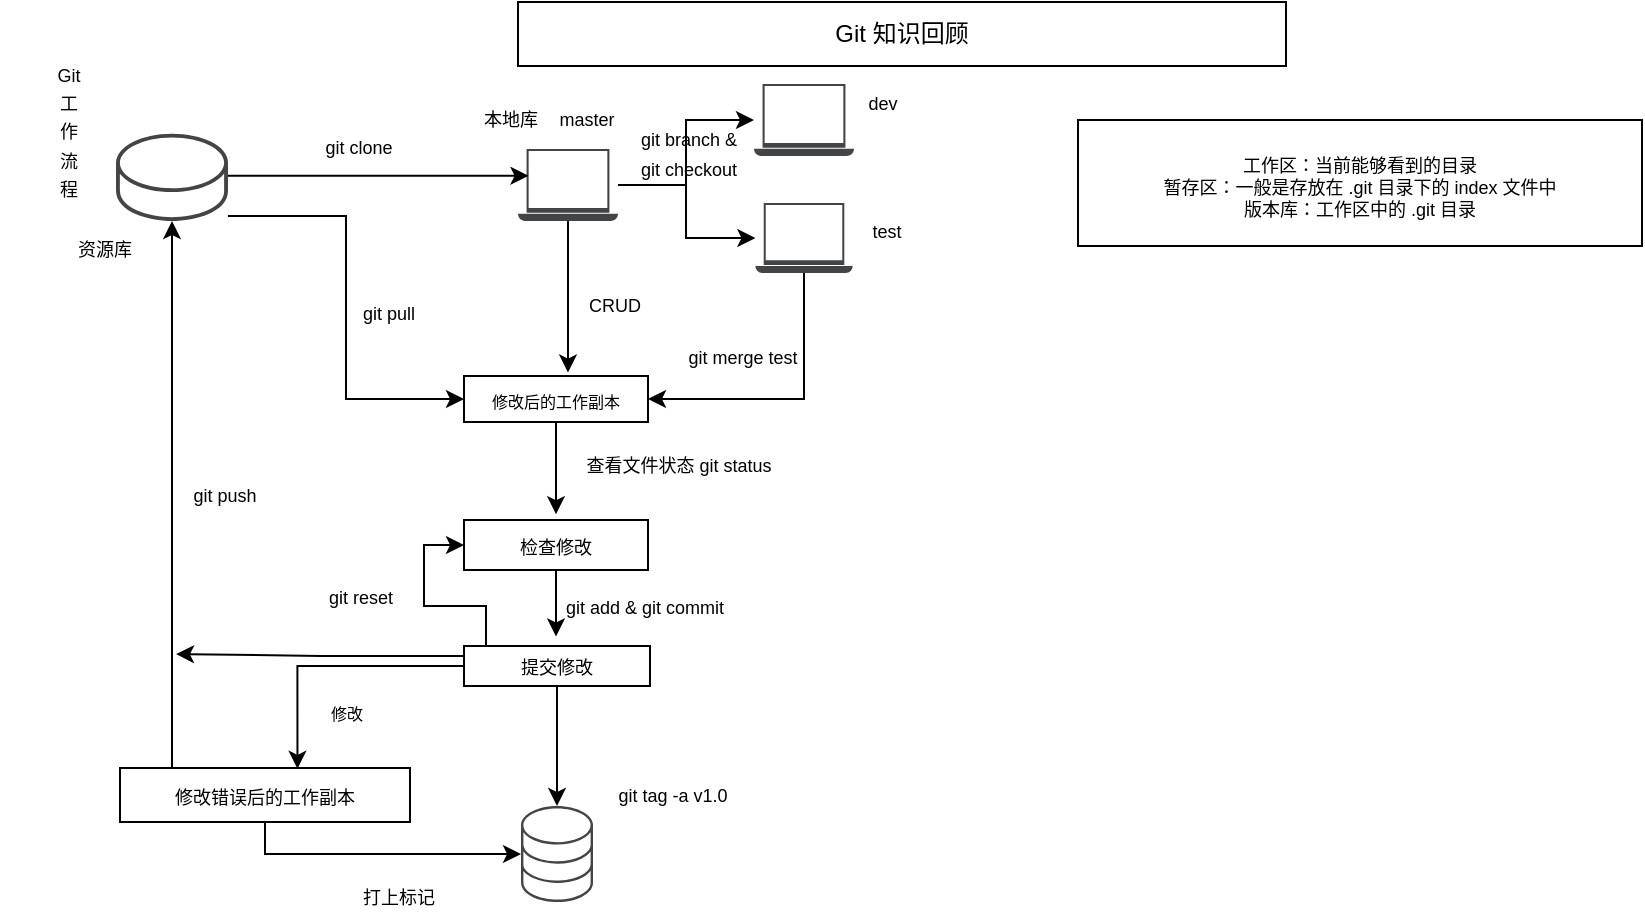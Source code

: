 <mxfile version="24.6.5" type="github">
  <diagram name="第 1 页" id="HkRbZNd1-bLU1L9o9ANq">
    <mxGraphModel dx="1845" dy="633" grid="0" gridSize="10" guides="1" tooltips="1" connect="1" arrows="1" fold="1" page="1" pageScale="1" pageWidth="827" pageHeight="1169" math="0" shadow="0">
      <root>
        <mxCell id="0" />
        <mxCell id="1" parent="0" />
        <mxCell id="0iZWDAUJeUsiaacEjxgt-1" value="Git 知识回顾" style="rounded=0;whiteSpace=wrap;html=1;" vertex="1" parent="1">
          <mxGeometry x="240" y="117" width="384" height="32" as="geometry" />
        </mxCell>
        <mxCell id="0iZWDAUJeUsiaacEjxgt-12" style="edgeStyle=orthogonalEdgeStyle;rounded=0;orthogonalLoop=1;jettySize=auto;html=1;entryX=0;entryY=0.5;entryDx=0;entryDy=0;" edge="1" parent="1" source="0iZWDAUJeUsiaacEjxgt-3" target="0iZWDAUJeUsiaacEjxgt-9">
          <mxGeometry relative="1" as="geometry">
            <Array as="points">
              <mxPoint x="154" y="224" />
              <mxPoint x="154" y="315" />
            </Array>
          </mxGeometry>
        </mxCell>
        <mxCell id="0iZWDAUJeUsiaacEjxgt-3" value="" style="sketch=0;pointerEvents=1;shadow=0;dashed=0;html=1;strokeColor=none;fillColor=#434445;aspect=fixed;labelPosition=center;verticalLabelPosition=bottom;verticalAlign=top;align=center;outlineConnect=0;shape=mxgraph.vvd.datastore;" vertex="1" parent="1">
          <mxGeometry x="39" y="182.82" width="56" height="43.68" as="geometry" />
        </mxCell>
        <mxCell id="0iZWDAUJeUsiaacEjxgt-4" value="&lt;font style=&quot;font-size: 9px;&quot;&gt;资源库&lt;/font&gt;" style="text;html=1;align=center;verticalAlign=middle;resizable=0;points=[];autosize=1;strokeColor=none;fillColor=none;" vertex="1" parent="1">
          <mxGeometry x="10.0" y="226.5" width="45" height="26" as="geometry" />
        </mxCell>
        <mxCell id="0iZWDAUJeUsiaacEjxgt-34" style="edgeStyle=orthogonalEdgeStyle;rounded=0;orthogonalLoop=1;jettySize=auto;html=1;" edge="1" parent="1" source="0iZWDAUJeUsiaacEjxgt-5">
          <mxGeometry relative="1" as="geometry">
            <mxPoint x="265.0" y="302.287" as="targetPoint" />
          </mxGeometry>
        </mxCell>
        <mxCell id="0iZWDAUJeUsiaacEjxgt-36" style="edgeStyle=orthogonalEdgeStyle;rounded=0;orthogonalLoop=1;jettySize=auto;html=1;" edge="1" parent="1" source="0iZWDAUJeUsiaacEjxgt-5" target="0iZWDAUJeUsiaacEjxgt-35">
          <mxGeometry relative="1" as="geometry" />
        </mxCell>
        <mxCell id="0iZWDAUJeUsiaacEjxgt-39" style="edgeStyle=orthogonalEdgeStyle;rounded=0;orthogonalLoop=1;jettySize=auto;html=1;" edge="1" parent="1" source="0iZWDAUJeUsiaacEjxgt-5" target="0iZWDAUJeUsiaacEjxgt-38">
          <mxGeometry relative="1" as="geometry">
            <Array as="points">
              <mxPoint x="324" y="209" />
              <mxPoint x="324" y="235" />
            </Array>
          </mxGeometry>
        </mxCell>
        <mxCell id="0iZWDAUJeUsiaacEjxgt-5" value="" style="sketch=0;pointerEvents=1;shadow=0;dashed=0;html=1;strokeColor=none;fillColor=#434445;aspect=fixed;labelPosition=center;verticalLabelPosition=bottom;verticalAlign=top;align=center;outlineConnect=0;shape=mxgraph.vvd.laptop;" vertex="1" parent="1">
          <mxGeometry x="240" y="190.5" width="50" height="36" as="geometry" />
        </mxCell>
        <mxCell id="0iZWDAUJeUsiaacEjxgt-6" value="&lt;font style=&quot;font-size: 9px;&quot;&gt;本地库&lt;/font&gt;" style="text;html=1;align=center;verticalAlign=middle;resizable=0;points=[];autosize=1;strokeColor=none;fillColor=none;" vertex="1" parent="1">
          <mxGeometry x="213" y="162" width="45" height="26" as="geometry" />
        </mxCell>
        <mxCell id="0iZWDAUJeUsiaacEjxgt-7" style="edgeStyle=orthogonalEdgeStyle;rounded=0;orthogonalLoop=1;jettySize=auto;html=1;entryX=0.105;entryY=0.372;entryDx=0;entryDy=0;entryPerimeter=0;" edge="1" parent="1" source="0iZWDAUJeUsiaacEjxgt-3" target="0iZWDAUJeUsiaacEjxgt-5">
          <mxGeometry relative="1" as="geometry">
            <Array as="points">
              <mxPoint x="165" y="205" />
            </Array>
          </mxGeometry>
        </mxCell>
        <mxCell id="0iZWDAUJeUsiaacEjxgt-8" value="&lt;font style=&quot;font-size: 9px;&quot;&gt;git clone&lt;/font&gt;" style="text;html=1;align=center;verticalAlign=middle;resizable=0;points=[];autosize=1;strokeColor=none;fillColor=none;" vertex="1" parent="1">
          <mxGeometry x="134" y="176" width="52" height="26" as="geometry" />
        </mxCell>
        <mxCell id="0iZWDAUJeUsiaacEjxgt-16" style="edgeStyle=orthogonalEdgeStyle;rounded=0;orthogonalLoop=1;jettySize=auto;html=1;" edge="1" parent="1" source="0iZWDAUJeUsiaacEjxgt-9">
          <mxGeometry relative="1" as="geometry">
            <mxPoint x="259" y="373.092" as="targetPoint" />
          </mxGeometry>
        </mxCell>
        <mxCell id="0iZWDAUJeUsiaacEjxgt-9" value="&lt;font style=&quot;font-size: 8px;&quot;&gt;修改后的工作副本&lt;/font&gt;" style="rounded=0;whiteSpace=wrap;html=1;" vertex="1" parent="1">
          <mxGeometry x="213" y="304" width="92" height="23" as="geometry" />
        </mxCell>
        <mxCell id="0iZWDAUJeUsiaacEjxgt-11" value="&lt;font style=&quot;font-size: 9px;&quot;&gt;CRUD&lt;/font&gt;" style="text;html=1;align=center;verticalAlign=middle;resizable=0;points=[];autosize=1;strokeColor=none;fillColor=none;" vertex="1" parent="1">
          <mxGeometry x="266" y="255" width="44" height="26" as="geometry" />
        </mxCell>
        <mxCell id="0iZWDAUJeUsiaacEjxgt-13" value="&lt;font style=&quot;font-size: 9px;&quot;&gt;git pull&lt;/font&gt;" style="text;html=1;align=center;verticalAlign=middle;resizable=0;points=[];autosize=1;strokeColor=none;fillColor=none;" vertex="1" parent="1">
          <mxGeometry x="153" y="259" width="44" height="26" as="geometry" />
        </mxCell>
        <mxCell id="0iZWDAUJeUsiaacEjxgt-20" style="edgeStyle=orthogonalEdgeStyle;rounded=0;orthogonalLoop=1;jettySize=auto;html=1;" edge="1" parent="1" source="0iZWDAUJeUsiaacEjxgt-14">
          <mxGeometry relative="1" as="geometry">
            <mxPoint x="259" y="434.241" as="targetPoint" />
          </mxGeometry>
        </mxCell>
        <mxCell id="0iZWDAUJeUsiaacEjxgt-14" value="&lt;font style=&quot;font-size: 9px;&quot;&gt;检查修改&lt;/font&gt;" style="rounded=0;whiteSpace=wrap;html=1;" vertex="1" parent="1">
          <mxGeometry x="213" y="376" width="92" height="25" as="geometry" />
        </mxCell>
        <mxCell id="0iZWDAUJeUsiaacEjxgt-17" value="&lt;font style=&quot;font-size: 9px;&quot;&gt;查看文件状态 git status&lt;/font&gt;" style="text;html=1;align=center;verticalAlign=middle;resizable=0;points=[];autosize=1;strokeColor=none;fillColor=none;" vertex="1" parent="1">
          <mxGeometry x="264" y="335" width="111" height="26" as="geometry" />
        </mxCell>
        <mxCell id="0iZWDAUJeUsiaacEjxgt-28" style="edgeStyle=orthogonalEdgeStyle;rounded=0;orthogonalLoop=1;jettySize=auto;html=1;exitX=0;exitY=0.25;exitDx=0;exitDy=0;" edge="1" parent="1" source="0iZWDAUJeUsiaacEjxgt-19">
          <mxGeometry relative="1" as="geometry">
            <mxPoint x="69" y="443" as="targetPoint" />
          </mxGeometry>
        </mxCell>
        <mxCell id="0iZWDAUJeUsiaacEjxgt-50" style="edgeStyle=orthogonalEdgeStyle;rounded=0;orthogonalLoop=1;jettySize=auto;html=1;" edge="1" parent="1" source="0iZWDAUJeUsiaacEjxgt-19" target="0iZWDAUJeUsiaacEjxgt-48">
          <mxGeometry relative="1" as="geometry" />
        </mxCell>
        <mxCell id="0iZWDAUJeUsiaacEjxgt-53" style="edgeStyle=orthogonalEdgeStyle;rounded=0;orthogonalLoop=1;jettySize=auto;html=1;entryX=0;entryY=0.5;entryDx=0;entryDy=0;" edge="1" parent="1" source="0iZWDAUJeUsiaacEjxgt-19" target="0iZWDAUJeUsiaacEjxgt-14">
          <mxGeometry relative="1" as="geometry">
            <Array as="points">
              <mxPoint x="224" y="419" />
              <mxPoint x="193" y="419" />
              <mxPoint x="193" y="389" />
            </Array>
          </mxGeometry>
        </mxCell>
        <mxCell id="0iZWDAUJeUsiaacEjxgt-19" value="&lt;font style=&quot;font-size: 9px;&quot;&gt;提交修改&lt;/font&gt;" style="rounded=0;whiteSpace=wrap;html=1;" vertex="1" parent="1">
          <mxGeometry x="213" y="439" width="93" height="20" as="geometry" />
        </mxCell>
        <mxCell id="0iZWDAUJeUsiaacEjxgt-21" value="&lt;font style=&quot;font-size: 9px;&quot;&gt;git add &amp;amp; git commit&lt;/font&gt;" style="text;html=1;align=center;verticalAlign=middle;resizable=0;points=[];autosize=1;strokeColor=none;fillColor=none;" vertex="1" parent="1">
          <mxGeometry x="254" y="406" width="97" height="26" as="geometry" />
        </mxCell>
        <mxCell id="0iZWDAUJeUsiaacEjxgt-26" style="edgeStyle=orthogonalEdgeStyle;rounded=0;orthogonalLoop=1;jettySize=auto;html=1;" edge="1" parent="1" source="0iZWDAUJeUsiaacEjxgt-22" target="0iZWDAUJeUsiaacEjxgt-3">
          <mxGeometry relative="1" as="geometry">
            <Array as="points">
              <mxPoint x="67" y="384" />
              <mxPoint x="67" y="384" />
            </Array>
          </mxGeometry>
        </mxCell>
        <mxCell id="0iZWDAUJeUsiaacEjxgt-49" style="edgeStyle=orthogonalEdgeStyle;rounded=0;orthogonalLoop=1;jettySize=auto;html=1;" edge="1" parent="1" source="0iZWDAUJeUsiaacEjxgt-22" target="0iZWDAUJeUsiaacEjxgt-48">
          <mxGeometry relative="1" as="geometry">
            <Array as="points">
              <mxPoint x="113" y="543" />
            </Array>
          </mxGeometry>
        </mxCell>
        <mxCell id="0iZWDAUJeUsiaacEjxgt-22" value="&lt;font style=&quot;font-size: 9px;&quot;&gt;修改错误后的工作副本&lt;/font&gt;" style="rounded=0;whiteSpace=wrap;html=1;" vertex="1" parent="1">
          <mxGeometry x="41" y="500" width="145" height="27" as="geometry" />
        </mxCell>
        <mxCell id="0iZWDAUJeUsiaacEjxgt-23" style="edgeStyle=orthogonalEdgeStyle;rounded=0;orthogonalLoop=1;jettySize=auto;html=1;entryX=0.612;entryY=0.014;entryDx=0;entryDy=0;entryPerimeter=0;" edge="1" parent="1" source="0iZWDAUJeUsiaacEjxgt-19" target="0iZWDAUJeUsiaacEjxgt-22">
          <mxGeometry relative="1" as="geometry" />
        </mxCell>
        <mxCell id="0iZWDAUJeUsiaacEjxgt-24" value="&lt;font style=&quot;font-size: 8px;&quot;&gt;修改&lt;/font&gt;" style="text;html=1;align=center;verticalAlign=middle;resizable=0;points=[];autosize=1;strokeColor=none;fillColor=none;" vertex="1" parent="1">
          <mxGeometry x="137" y="459" width="34" height="26" as="geometry" />
        </mxCell>
        <mxCell id="0iZWDAUJeUsiaacEjxgt-29" value="&lt;font style=&quot;font-size: 9px;&quot;&gt;git push&lt;/font&gt;" style="text;html=1;align=center;verticalAlign=middle;resizable=0;points=[];autosize=1;strokeColor=none;fillColor=none;" vertex="1" parent="1">
          <mxGeometry x="68" y="350" width="50" height="26" as="geometry" />
        </mxCell>
        <mxCell id="0iZWDAUJeUsiaacEjxgt-30" value="&lt;font style=&quot;font-size: 9px;&quot;&gt;工作区：当前能够看到的目录&lt;/font&gt;&lt;div style=&quot;font-size: 9px;&quot;&gt;&lt;font style=&quot;font-size: 9px;&quot;&gt;暂存区：一般是存放在 .git 目录下的 index 文件中&lt;/font&gt;&lt;/div&gt;&lt;div style=&quot;font-size: 9px;&quot;&gt;&lt;font style=&quot;font-size: 9px;&quot;&gt;版本库：工作区中的 .git 目录&lt;/font&gt;&lt;/div&gt;" style="rounded=0;whiteSpace=wrap;html=1;" vertex="1" parent="1">
          <mxGeometry x="520" y="176" width="282" height="63" as="geometry" />
        </mxCell>
        <mxCell id="0iZWDAUJeUsiaacEjxgt-32" value="&lt;div style=&quot;&quot;&gt;&lt;span style=&quot;font-size: 9px; text-wrap: wrap; background-color: initial;&quot;&gt;Git 工作流程&lt;/span&gt;&lt;/div&gt;" style="text;html=1;align=center;verticalAlign=middle;resizable=0;points=[];autosize=1;strokeColor=none;fillColor=none;" vertex="1" parent="1">
          <mxGeometry x="-19" y="168" width="68" height="26" as="geometry" />
        </mxCell>
        <mxCell id="0iZWDAUJeUsiaacEjxgt-35" value="" style="sketch=0;pointerEvents=1;shadow=0;dashed=0;html=1;strokeColor=none;fillColor=#434445;aspect=fixed;labelPosition=center;verticalLabelPosition=bottom;verticalAlign=top;align=center;outlineConnect=0;shape=mxgraph.vvd.laptop;" vertex="1" parent="1">
          <mxGeometry x="358" y="158" width="50" height="36" as="geometry" />
        </mxCell>
        <mxCell id="0iZWDAUJeUsiaacEjxgt-37" value="&lt;font style=&quot;font-size: 9px;&quot;&gt;master&lt;/font&gt;" style="text;html=1;align=center;verticalAlign=middle;resizable=0;points=[];autosize=1;strokeColor=none;fillColor=none;" vertex="1" parent="1">
          <mxGeometry x="251" y="162" width="46" height="26" as="geometry" />
        </mxCell>
        <mxCell id="0iZWDAUJeUsiaacEjxgt-45" style="edgeStyle=orthogonalEdgeStyle;rounded=0;orthogonalLoop=1;jettySize=auto;html=1;entryX=1;entryY=0.5;entryDx=0;entryDy=0;" edge="1" parent="1" source="0iZWDAUJeUsiaacEjxgt-38" target="0iZWDAUJeUsiaacEjxgt-9">
          <mxGeometry relative="1" as="geometry">
            <Array as="points">
              <mxPoint x="383" y="315" />
            </Array>
          </mxGeometry>
        </mxCell>
        <mxCell id="0iZWDAUJeUsiaacEjxgt-38" value="" style="sketch=0;pointerEvents=1;shadow=0;dashed=0;html=1;strokeColor=none;fillColor=#434445;aspect=fixed;labelPosition=center;verticalLabelPosition=bottom;verticalAlign=top;align=center;outlineConnect=0;shape=mxgraph.vvd.laptop;" vertex="1" parent="1">
          <mxGeometry x="358.7" y="217.5" width="48.61" height="35" as="geometry" />
        </mxCell>
        <mxCell id="0iZWDAUJeUsiaacEjxgt-40" value="&lt;font style=&quot;font-size: 9px;&quot;&gt;dev&lt;/font&gt;" style="text;html=1;align=center;verticalAlign=middle;resizable=0;points=[];autosize=1;strokeColor=none;fillColor=none;" vertex="1" parent="1">
          <mxGeometry x="405" y="154" width="33" height="26" as="geometry" />
        </mxCell>
        <mxCell id="0iZWDAUJeUsiaacEjxgt-41" value="&lt;font style=&quot;font-size: 9px;&quot;&gt;test&lt;/font&gt;" style="text;html=1;align=center;verticalAlign=middle;resizable=0;points=[];autosize=1;strokeColor=none;fillColor=none;" vertex="1" parent="1">
          <mxGeometry x="407.31" y="217.5" width="33" height="26" as="geometry" />
        </mxCell>
        <mxCell id="0iZWDAUJeUsiaacEjxgt-42" value="&lt;div&gt;&lt;font style=&quot;font-size: 9px;&quot;&gt;git branch &amp;amp;&lt;/font&gt;&lt;/div&gt;&lt;font style=&quot;font-size: 9px;&quot;&gt;git checkout&lt;/font&gt;" style="text;html=1;align=center;verticalAlign=middle;resizable=0;points=[];autosize=1;strokeColor=none;fillColor=none;" vertex="1" parent="1">
          <mxGeometry x="292" y="171" width="66" height="41" as="geometry" />
        </mxCell>
        <mxCell id="0iZWDAUJeUsiaacEjxgt-46" value="&lt;font style=&quot;font-size: 9px;&quot;&gt;git merge test&lt;/font&gt;" style="text;html=1;align=center;verticalAlign=middle;resizable=0;points=[];autosize=1;strokeColor=none;fillColor=none;" vertex="1" parent="1">
          <mxGeometry x="315" y="281" width="73" height="26" as="geometry" />
        </mxCell>
        <mxCell id="0iZWDAUJeUsiaacEjxgt-48" value="" style="sketch=0;pointerEvents=1;shadow=0;dashed=0;html=1;strokeColor=none;fillColor=#434445;aspect=fixed;labelPosition=center;verticalLabelPosition=bottom;verticalAlign=top;align=center;outlineConnect=0;shape=mxgraph.vvd.storage;" vertex="1" parent="1">
          <mxGeometry x="241.5" y="519" width="36" height="48" as="geometry" />
        </mxCell>
        <mxCell id="0iZWDAUJeUsiaacEjxgt-51" value="&lt;font style=&quot;font-size: 9px;&quot;&gt;git tag -a v1.0&lt;/font&gt;" style="text;html=1;align=center;verticalAlign=middle;resizable=0;points=[];autosize=1;strokeColor=none;fillColor=none;" vertex="1" parent="1">
          <mxGeometry x="280" y="500" width="73" height="26" as="geometry" />
        </mxCell>
        <mxCell id="0iZWDAUJeUsiaacEjxgt-52" value="&lt;font style=&quot;font-size: 9px;&quot;&gt;打上标记&lt;/font&gt;" style="text;html=1;align=center;verticalAlign=middle;resizable=0;points=[];autosize=1;strokeColor=none;fillColor=none;" vertex="1" parent="1">
          <mxGeometry x="153" y="551" width="54" height="26" as="geometry" />
        </mxCell>
        <mxCell id="0iZWDAUJeUsiaacEjxgt-54" value="&lt;font style=&quot;font-size: 9px;&quot;&gt;git reset&lt;/font&gt;" style="text;html=1;align=center;verticalAlign=middle;resizable=0;points=[];autosize=1;strokeColor=none;fillColor=none;" vertex="1" parent="1">
          <mxGeometry x="136" y="401" width="50" height="26" as="geometry" />
        </mxCell>
      </root>
    </mxGraphModel>
  </diagram>
</mxfile>
